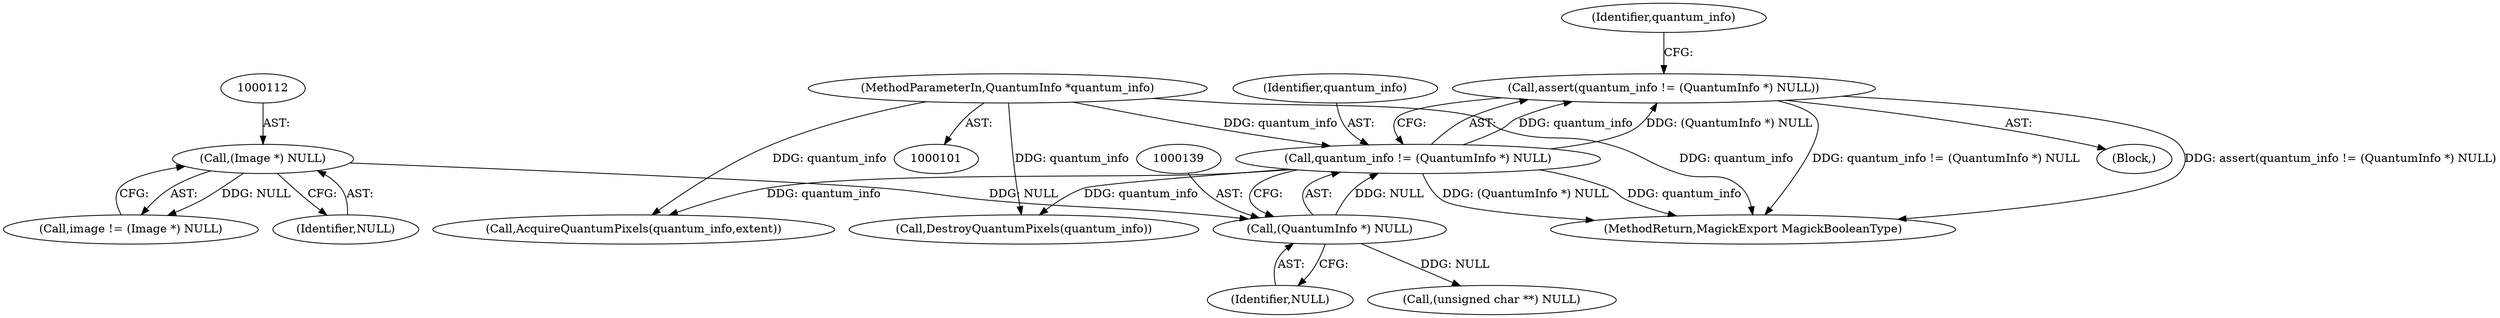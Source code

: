 digraph "0_ImageMagick_c4e63ad30bc42da691f2b5f82a24516dd6b4dc70_0@API" {
"1000135" [label="(Call,assert(quantum_info != (QuantumInfo *) NULL))"];
"1000136" [label="(Call,quantum_info != (QuantumInfo *) NULL)"];
"1000103" [label="(MethodParameterIn,QuantumInfo *quantum_info)"];
"1000138" [label="(Call,(QuantumInfo *) NULL)"];
"1000111" [label="(Call,(Image *) NULL)"];
"1000136" [label="(Call,quantum_info != (QuantumInfo *) NULL)"];
"1000105" [label="(Block,)"];
"1000111" [label="(Call,(Image *) NULL)"];
"1000140" [label="(Identifier,NULL)"];
"1000137" [label="(Identifier,quantum_info)"];
"1000193" [label="(Call,(unsigned char **) NULL)"];
"1000252" [label="(MethodReturn,MagickExport MagickBooleanType)"];
"1000249" [label="(Call,AcquireQuantumPixels(quantum_info,extent))"];
"1000113" [label="(Identifier,NULL)"];
"1000135" [label="(Call,assert(quantum_info != (QuantumInfo *) NULL))"];
"1000103" [label="(MethodParameterIn,QuantumInfo *quantum_info)"];
"1000138" [label="(Call,(QuantumInfo *) NULL)"];
"1000144" [label="(Identifier,quantum_info)"];
"1000109" [label="(Call,image != (Image *) NULL)"];
"1000196" [label="(Call,DestroyQuantumPixels(quantum_info))"];
"1000135" -> "1000105"  [label="AST: "];
"1000135" -> "1000136"  [label="CFG: "];
"1000136" -> "1000135"  [label="AST: "];
"1000144" -> "1000135"  [label="CFG: "];
"1000135" -> "1000252"  [label="DDG: assert(quantum_info != (QuantumInfo *) NULL)"];
"1000135" -> "1000252"  [label="DDG: quantum_info != (QuantumInfo *) NULL"];
"1000136" -> "1000135"  [label="DDG: quantum_info"];
"1000136" -> "1000135"  [label="DDG: (QuantumInfo *) NULL"];
"1000136" -> "1000138"  [label="CFG: "];
"1000137" -> "1000136"  [label="AST: "];
"1000138" -> "1000136"  [label="AST: "];
"1000136" -> "1000252"  [label="DDG: (QuantumInfo *) NULL"];
"1000136" -> "1000252"  [label="DDG: quantum_info"];
"1000103" -> "1000136"  [label="DDG: quantum_info"];
"1000138" -> "1000136"  [label="DDG: NULL"];
"1000136" -> "1000196"  [label="DDG: quantum_info"];
"1000136" -> "1000249"  [label="DDG: quantum_info"];
"1000103" -> "1000101"  [label="AST: "];
"1000103" -> "1000252"  [label="DDG: quantum_info"];
"1000103" -> "1000196"  [label="DDG: quantum_info"];
"1000103" -> "1000249"  [label="DDG: quantum_info"];
"1000138" -> "1000140"  [label="CFG: "];
"1000139" -> "1000138"  [label="AST: "];
"1000140" -> "1000138"  [label="AST: "];
"1000111" -> "1000138"  [label="DDG: NULL"];
"1000138" -> "1000193"  [label="DDG: NULL"];
"1000111" -> "1000109"  [label="AST: "];
"1000111" -> "1000113"  [label="CFG: "];
"1000112" -> "1000111"  [label="AST: "];
"1000113" -> "1000111"  [label="AST: "];
"1000109" -> "1000111"  [label="CFG: "];
"1000111" -> "1000109"  [label="DDG: NULL"];
}
